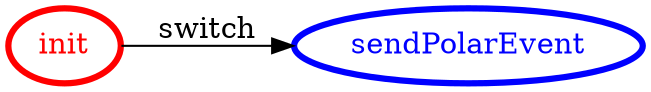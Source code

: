 /*
*
* A GraphViz DOT FSM description 
* Please use a GraphViz visualizer (like http://www.webgraphviz.com)
*  
*/

digraph finite_state_machine {
	rankdir=LR
	size="8,5"
	
	init [ color = red ][ fontcolor = red ][ penwidth = 3 ]
	sendPolarEvent [ color = blue ][ fontcolor = blue ][ penwidth = 3 ]
	
	init -> sendPolarEvent [ label = "switch" ][ color = black ][ fontcolor = black ]
}
